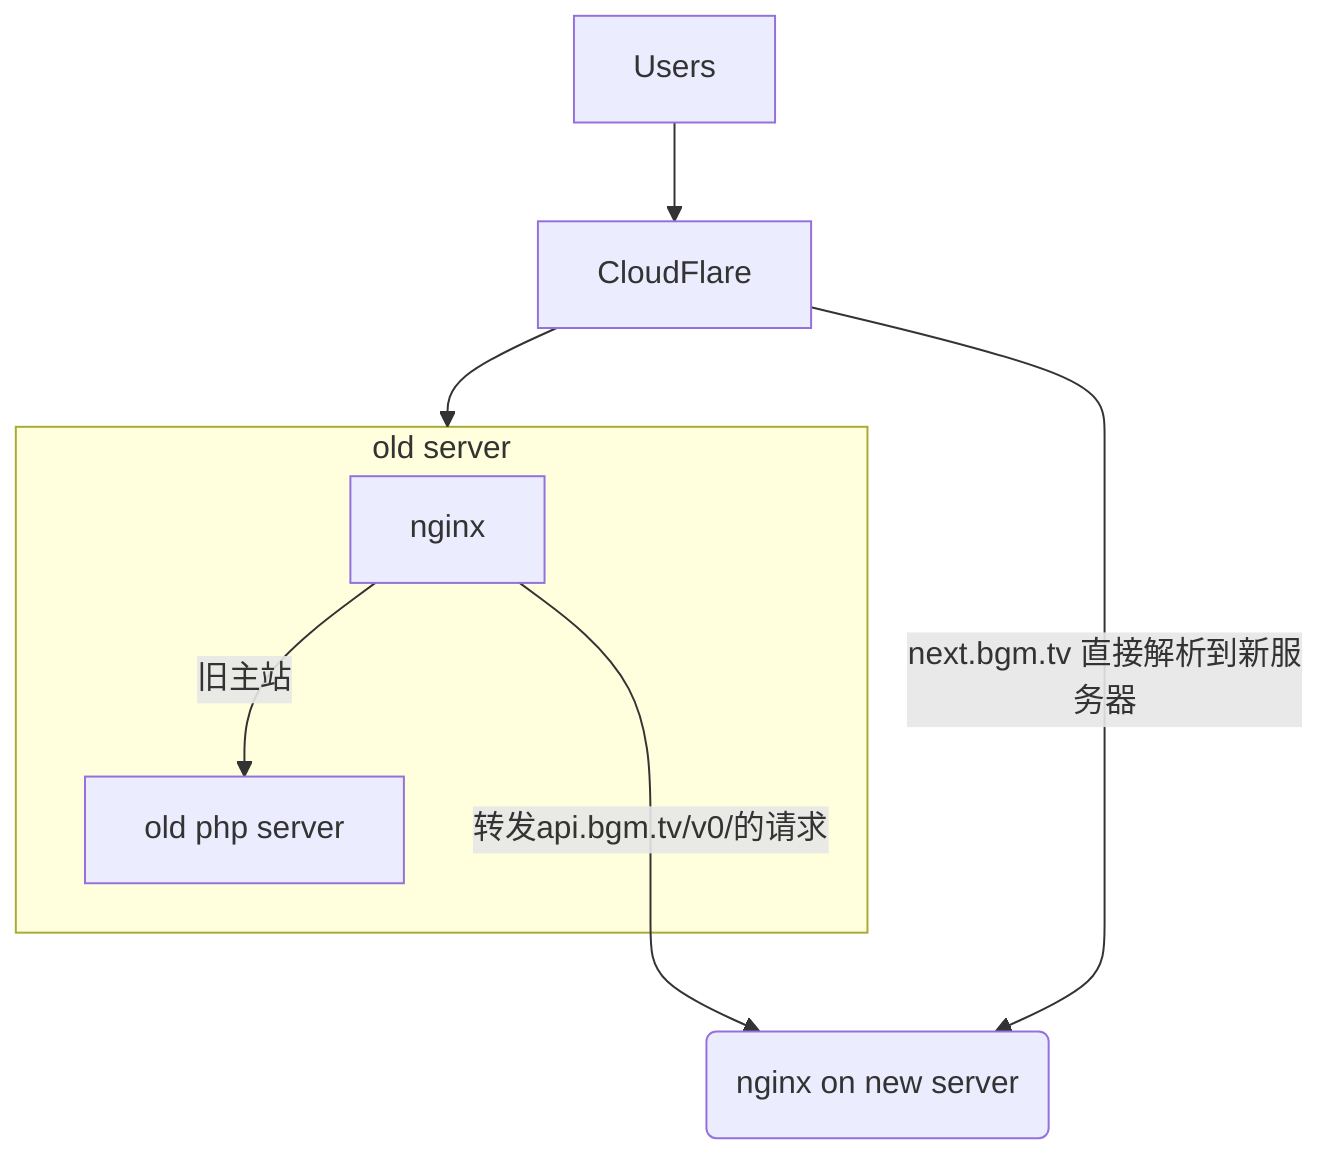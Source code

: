 flowchart TD
  Users --> CloudFlare --> Old

  subgraph Old[old server]
    nginx
    nginx --> |旧主站|php[old php server];
  end


  nginx ---> |转发api.bgm.tv/v0/的请求| Nginx(nginx on new server);
  CloudFlare --> |next.bgm.tv 直接解析到新服务器|Nginx;